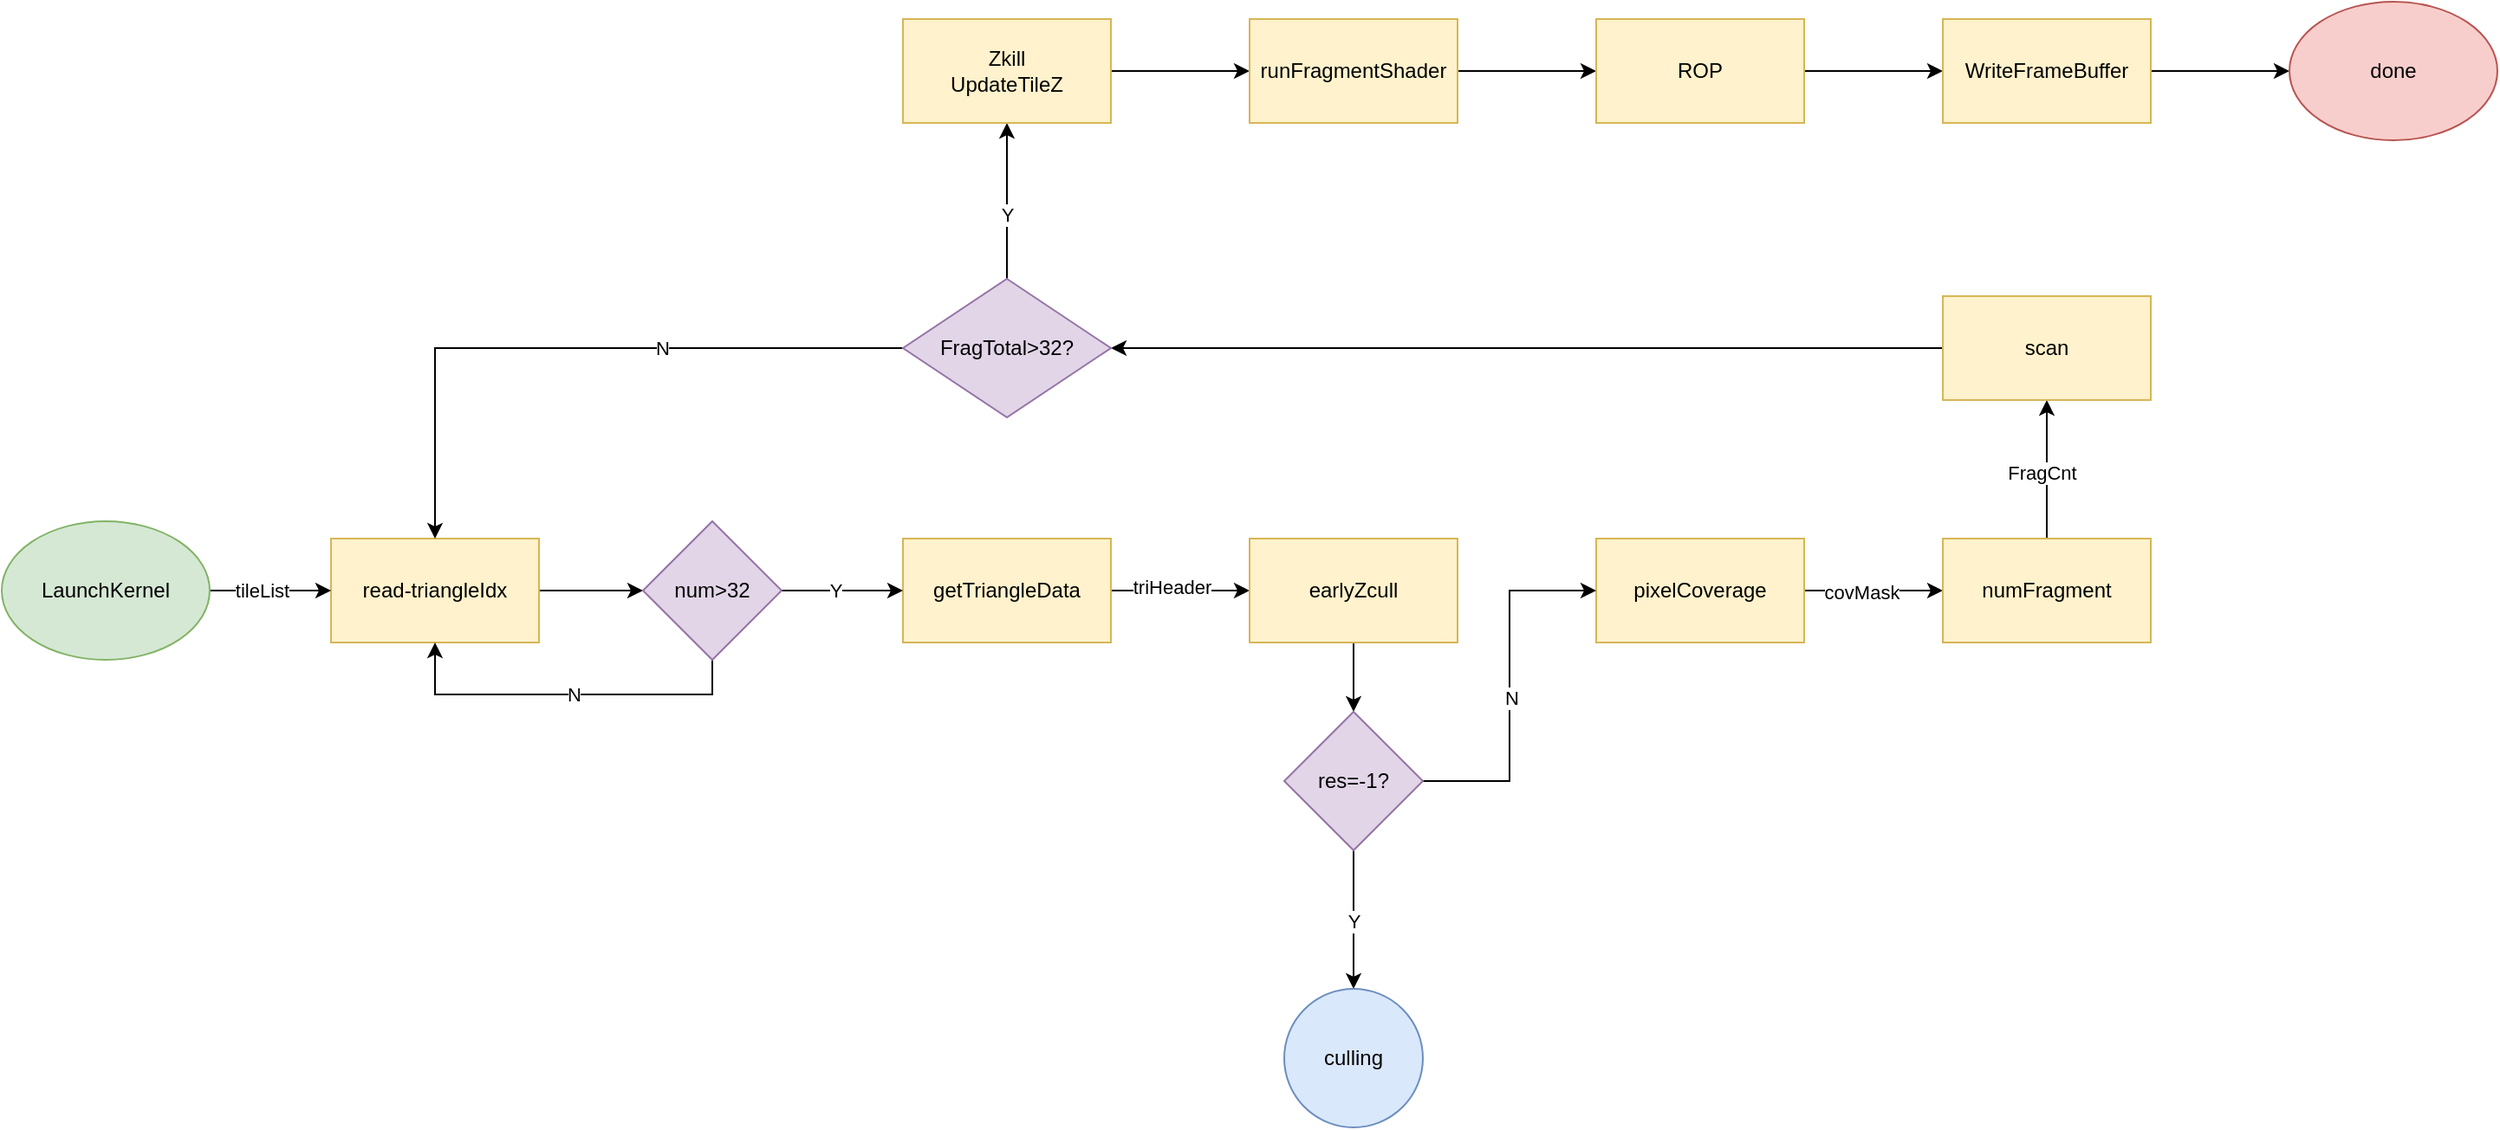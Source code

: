 <mxfile version="24.0.8" type="github">
  <diagram name="第 1 页" id="T6Q55vg58bslfouwRuF3">
    <mxGraphModel dx="1692" dy="1659" grid="1" gridSize="10" guides="1" tooltips="1" connect="1" arrows="1" fold="1" page="1" pageScale="1" pageWidth="827" pageHeight="1169" math="0" shadow="0">
      <root>
        <mxCell id="0" />
        <mxCell id="1" parent="0" />
        <mxCell id="O7zSQvzKoPBCbMSIORTm-7" value="" style="edgeStyle=orthogonalEdgeStyle;rounded=0;orthogonalLoop=1;jettySize=auto;html=1;" edge="1" parent="1" source="O7zSQvzKoPBCbMSIORTm-1" target="O7zSQvzKoPBCbMSIORTm-6">
          <mxGeometry relative="1" as="geometry" />
        </mxCell>
        <mxCell id="O7zSQvzKoPBCbMSIORTm-1" value="read-triangleIdx" style="rounded=0;whiteSpace=wrap;html=1;fillColor=#fff2cc;strokeColor=#d6b656;" vertex="1" parent="1">
          <mxGeometry y="240" width="120" height="60" as="geometry" />
        </mxCell>
        <mxCell id="O7zSQvzKoPBCbMSIORTm-14" value="" style="edgeStyle=orthogonalEdgeStyle;rounded=0;orthogonalLoop=1;jettySize=auto;html=1;" edge="1" parent="1" source="O7zSQvzKoPBCbMSIORTm-2" target="O7zSQvzKoPBCbMSIORTm-13">
          <mxGeometry relative="1" as="geometry" />
        </mxCell>
        <mxCell id="O7zSQvzKoPBCbMSIORTm-20" value="triHeader" style="edgeLabel;html=1;align=center;verticalAlign=middle;resizable=0;points=[];" vertex="1" connectable="0" parent="O7zSQvzKoPBCbMSIORTm-14">
          <mxGeometry x="-0.121" y="2" relative="1" as="geometry">
            <mxPoint as="offset" />
          </mxGeometry>
        </mxCell>
        <mxCell id="O7zSQvzKoPBCbMSIORTm-2" value="getTriangleData" style="rounded=0;whiteSpace=wrap;html=1;fillColor=#fff2cc;strokeColor=#d6b656;" vertex="1" parent="1">
          <mxGeometry x="330" y="240" width="120" height="60" as="geometry" />
        </mxCell>
        <mxCell id="O7zSQvzKoPBCbMSIORTm-8" style="edgeStyle=orthogonalEdgeStyle;rounded=0;orthogonalLoop=1;jettySize=auto;html=1;entryX=0.5;entryY=1;entryDx=0;entryDy=0;exitX=0.5;exitY=1;exitDx=0;exitDy=0;" edge="1" parent="1" source="O7zSQvzKoPBCbMSIORTm-6" target="O7zSQvzKoPBCbMSIORTm-1">
          <mxGeometry relative="1" as="geometry">
            <mxPoint x="250" y="320" as="sourcePoint" />
            <mxPoint x="90" y="350" as="targetPoint" />
          </mxGeometry>
        </mxCell>
        <mxCell id="O7zSQvzKoPBCbMSIORTm-10" value="N" style="edgeLabel;html=1;align=center;verticalAlign=middle;resizable=0;points=[];" vertex="1" connectable="0" parent="O7zSQvzKoPBCbMSIORTm-8">
          <mxGeometry x="0.051" y="-3" relative="1" as="geometry">
            <mxPoint x="10" y="3" as="offset" />
          </mxGeometry>
        </mxCell>
        <mxCell id="O7zSQvzKoPBCbMSIORTm-11" value="" style="edgeStyle=orthogonalEdgeStyle;rounded=0;orthogonalLoop=1;jettySize=auto;html=1;" edge="1" parent="1" source="O7zSQvzKoPBCbMSIORTm-6" target="O7zSQvzKoPBCbMSIORTm-2">
          <mxGeometry relative="1" as="geometry" />
        </mxCell>
        <mxCell id="O7zSQvzKoPBCbMSIORTm-12" value="Y" style="edgeLabel;html=1;align=center;verticalAlign=middle;resizable=0;points=[];" vertex="1" connectable="0" parent="O7zSQvzKoPBCbMSIORTm-11">
          <mxGeometry x="0.065" y="-1" relative="1" as="geometry">
            <mxPoint x="-7" y="-1" as="offset" />
          </mxGeometry>
        </mxCell>
        <mxCell id="O7zSQvzKoPBCbMSIORTm-6" value="num&amp;gt;32" style="rhombus;whiteSpace=wrap;html=1;rounded=0;fillColor=#e1d5e7;strokeColor=#9673a6;" vertex="1" parent="1">
          <mxGeometry x="180" y="230" width="80" height="80" as="geometry" />
        </mxCell>
        <mxCell id="O7zSQvzKoPBCbMSIORTm-19" value="" style="edgeStyle=orthogonalEdgeStyle;rounded=0;orthogonalLoop=1;jettySize=auto;html=1;" edge="1" parent="1" source="O7zSQvzKoPBCbMSIORTm-13" target="O7zSQvzKoPBCbMSIORTm-18">
          <mxGeometry relative="1" as="geometry" />
        </mxCell>
        <mxCell id="O7zSQvzKoPBCbMSIORTm-13" value="earlyZcull" style="rounded=0;whiteSpace=wrap;html=1;fillColor=#fff2cc;strokeColor=#d6b656;" vertex="1" parent="1">
          <mxGeometry x="530" y="240" width="120" height="60" as="geometry" />
        </mxCell>
        <mxCell id="O7zSQvzKoPBCbMSIORTm-27" value="" style="edgeStyle=orthogonalEdgeStyle;rounded=0;orthogonalLoop=1;jettySize=auto;html=1;" edge="1" parent="1" source="O7zSQvzKoPBCbMSIORTm-15" target="O7zSQvzKoPBCbMSIORTm-26">
          <mxGeometry relative="1" as="geometry" />
        </mxCell>
        <mxCell id="O7zSQvzKoPBCbMSIORTm-28" value="covMask" style="edgeLabel;html=1;align=center;verticalAlign=middle;resizable=0;points=[];" vertex="1" connectable="0" parent="O7zSQvzKoPBCbMSIORTm-27">
          <mxGeometry x="-0.172" y="-1" relative="1" as="geometry">
            <mxPoint as="offset" />
          </mxGeometry>
        </mxCell>
        <mxCell id="O7zSQvzKoPBCbMSIORTm-15" value="pixelCoverage" style="rounded=0;whiteSpace=wrap;html=1;fillColor=#fff2cc;strokeColor=#d6b656;" vertex="1" parent="1">
          <mxGeometry x="730" y="240" width="120" height="60" as="geometry" />
        </mxCell>
        <mxCell id="O7zSQvzKoPBCbMSIORTm-21" style="edgeStyle=orthogonalEdgeStyle;rounded=0;orthogonalLoop=1;jettySize=auto;html=1;entryX=0;entryY=0.5;entryDx=0;entryDy=0;" edge="1" parent="1" source="O7zSQvzKoPBCbMSIORTm-18" target="O7zSQvzKoPBCbMSIORTm-15">
          <mxGeometry relative="1" as="geometry">
            <mxPoint x="710" y="320" as="targetPoint" />
          </mxGeometry>
        </mxCell>
        <mxCell id="O7zSQvzKoPBCbMSIORTm-25" value="N" style="edgeLabel;html=1;align=center;verticalAlign=middle;resizable=0;points=[];" vertex="1" connectable="0" parent="O7zSQvzKoPBCbMSIORTm-21">
          <mxGeometry x="-0.064" y="-1" relative="1" as="geometry">
            <mxPoint as="offset" />
          </mxGeometry>
        </mxCell>
        <mxCell id="O7zSQvzKoPBCbMSIORTm-23" value="" style="edgeStyle=orthogonalEdgeStyle;rounded=0;orthogonalLoop=1;jettySize=auto;html=1;" edge="1" parent="1" source="O7zSQvzKoPBCbMSIORTm-18" target="O7zSQvzKoPBCbMSIORTm-22">
          <mxGeometry relative="1" as="geometry" />
        </mxCell>
        <mxCell id="O7zSQvzKoPBCbMSIORTm-24" value="Y" style="edgeLabel;html=1;align=center;verticalAlign=middle;resizable=0;points=[];" vertex="1" connectable="0" parent="O7zSQvzKoPBCbMSIORTm-23">
          <mxGeometry x="0.007" relative="1" as="geometry">
            <mxPoint as="offset" />
          </mxGeometry>
        </mxCell>
        <mxCell id="O7zSQvzKoPBCbMSIORTm-18" value="res=-1?" style="rhombus;whiteSpace=wrap;html=1;rounded=0;fillColor=#e1d5e7;strokeColor=#9673a6;" vertex="1" parent="1">
          <mxGeometry x="550" y="340" width="80" height="80" as="geometry" />
        </mxCell>
        <mxCell id="O7zSQvzKoPBCbMSIORTm-22" value="culling" style="ellipse;whiteSpace=wrap;html=1;rounded=0;fillColor=#dae8fc;strokeColor=#6c8ebf;" vertex="1" parent="1">
          <mxGeometry x="550" y="500" width="80" height="80" as="geometry" />
        </mxCell>
        <mxCell id="O7zSQvzKoPBCbMSIORTm-30" value="" style="edgeStyle=orthogonalEdgeStyle;rounded=0;orthogonalLoop=1;jettySize=auto;html=1;" edge="1" parent="1" source="O7zSQvzKoPBCbMSIORTm-26" target="O7zSQvzKoPBCbMSIORTm-29">
          <mxGeometry relative="1" as="geometry" />
        </mxCell>
        <mxCell id="O7zSQvzKoPBCbMSIORTm-31" value="FragCnt" style="edgeLabel;html=1;align=center;verticalAlign=middle;resizable=0;points=[];" vertex="1" connectable="0" parent="O7zSQvzKoPBCbMSIORTm-30">
          <mxGeometry x="-0.053" y="3" relative="1" as="geometry">
            <mxPoint as="offset" />
          </mxGeometry>
        </mxCell>
        <mxCell id="O7zSQvzKoPBCbMSIORTm-26" value="numFragment" style="rounded=0;whiteSpace=wrap;html=1;fillColor=#fff2cc;strokeColor=#d6b656;" vertex="1" parent="1">
          <mxGeometry x="930" y="240" width="120" height="60" as="geometry" />
        </mxCell>
        <mxCell id="O7zSQvzKoPBCbMSIORTm-34" value="" style="edgeStyle=orthogonalEdgeStyle;rounded=0;orthogonalLoop=1;jettySize=auto;html=1;" edge="1" parent="1" source="O7zSQvzKoPBCbMSIORTm-29" target="O7zSQvzKoPBCbMSIORTm-33">
          <mxGeometry relative="1" as="geometry" />
        </mxCell>
        <mxCell id="O7zSQvzKoPBCbMSIORTm-29" value="scan" style="rounded=0;whiteSpace=wrap;html=1;fillColor=#fff2cc;strokeColor=#d6b656;" vertex="1" parent="1">
          <mxGeometry x="930" y="100" width="120" height="60" as="geometry" />
        </mxCell>
        <mxCell id="O7zSQvzKoPBCbMSIORTm-35" style="edgeStyle=orthogonalEdgeStyle;rounded=0;orthogonalLoop=1;jettySize=auto;html=1;entryX=0.5;entryY=0;entryDx=0;entryDy=0;" edge="1" parent="1" source="O7zSQvzKoPBCbMSIORTm-33" target="O7zSQvzKoPBCbMSIORTm-1">
          <mxGeometry relative="1" as="geometry" />
        </mxCell>
        <mxCell id="O7zSQvzKoPBCbMSIORTm-37" value="N" style="edgeLabel;html=1;align=center;verticalAlign=middle;resizable=0;points=[];" vertex="1" connectable="0" parent="O7zSQvzKoPBCbMSIORTm-35">
          <mxGeometry x="-0.269" relative="1" as="geometry">
            <mxPoint as="offset" />
          </mxGeometry>
        </mxCell>
        <mxCell id="O7zSQvzKoPBCbMSIORTm-39" value="" style="edgeStyle=orthogonalEdgeStyle;rounded=0;orthogonalLoop=1;jettySize=auto;html=1;" edge="1" parent="1" source="O7zSQvzKoPBCbMSIORTm-33" target="O7zSQvzKoPBCbMSIORTm-38">
          <mxGeometry relative="1" as="geometry" />
        </mxCell>
        <mxCell id="O7zSQvzKoPBCbMSIORTm-52" value="Y" style="edgeLabel;html=1;align=center;verticalAlign=middle;resizable=0;points=[];" vertex="1" connectable="0" parent="O7zSQvzKoPBCbMSIORTm-39">
          <mxGeometry x="-0.178" y="-1" relative="1" as="geometry">
            <mxPoint x="-1" as="offset" />
          </mxGeometry>
        </mxCell>
        <mxCell id="O7zSQvzKoPBCbMSIORTm-33" value="FragTotal&amp;gt;32?" style="rhombus;whiteSpace=wrap;html=1;rounded=0;fillColor=#e1d5e7;strokeColor=#9673a6;" vertex="1" parent="1">
          <mxGeometry x="330" y="90" width="120" height="80" as="geometry" />
        </mxCell>
        <mxCell id="O7zSQvzKoPBCbMSIORTm-43" value="" style="edgeStyle=orthogonalEdgeStyle;rounded=0;orthogonalLoop=1;jettySize=auto;html=1;" edge="1" parent="1" source="O7zSQvzKoPBCbMSIORTm-38" target="O7zSQvzKoPBCbMSIORTm-42">
          <mxGeometry relative="1" as="geometry" />
        </mxCell>
        <mxCell id="O7zSQvzKoPBCbMSIORTm-38" value="Zkill&lt;div&gt;UpdateTileZ&lt;/div&gt;" style="whiteSpace=wrap;html=1;rounded=0;fillColor=#fff2cc;strokeColor=#d6b656;" vertex="1" parent="1">
          <mxGeometry x="330" y="-60" width="120" height="60" as="geometry" />
        </mxCell>
        <mxCell id="O7zSQvzKoPBCbMSIORTm-45" value="" style="edgeStyle=orthogonalEdgeStyle;rounded=0;orthogonalLoop=1;jettySize=auto;html=1;" edge="1" parent="1" source="O7zSQvzKoPBCbMSIORTm-42" target="O7zSQvzKoPBCbMSIORTm-44">
          <mxGeometry relative="1" as="geometry" />
        </mxCell>
        <mxCell id="O7zSQvzKoPBCbMSIORTm-42" value="runFragmentShader" style="whiteSpace=wrap;html=1;rounded=0;fillColor=#fff2cc;strokeColor=#d6b656;" vertex="1" parent="1">
          <mxGeometry x="530" y="-60" width="120" height="60" as="geometry" />
        </mxCell>
        <mxCell id="O7zSQvzKoPBCbMSIORTm-47" value="" style="edgeStyle=orthogonalEdgeStyle;rounded=0;orthogonalLoop=1;jettySize=auto;html=1;" edge="1" parent="1" source="O7zSQvzKoPBCbMSIORTm-44" target="O7zSQvzKoPBCbMSIORTm-46">
          <mxGeometry relative="1" as="geometry" />
        </mxCell>
        <mxCell id="O7zSQvzKoPBCbMSIORTm-44" value="ROP" style="whiteSpace=wrap;html=1;rounded=0;fillColor=#fff2cc;strokeColor=#d6b656;" vertex="1" parent="1">
          <mxGeometry x="730" y="-60" width="120" height="60" as="geometry" />
        </mxCell>
        <mxCell id="O7zSQvzKoPBCbMSIORTm-51" value="" style="edgeStyle=orthogonalEdgeStyle;rounded=0;orthogonalLoop=1;jettySize=auto;html=1;" edge="1" parent="1" source="O7zSQvzKoPBCbMSIORTm-46" target="O7zSQvzKoPBCbMSIORTm-50">
          <mxGeometry relative="1" as="geometry" />
        </mxCell>
        <mxCell id="O7zSQvzKoPBCbMSIORTm-46" value="WriteFrameBuffer" style="whiteSpace=wrap;html=1;rounded=0;fillColor=#fff2cc;strokeColor=#d6b656;" vertex="1" parent="1">
          <mxGeometry x="930" y="-60" width="120" height="60" as="geometry" />
        </mxCell>
        <mxCell id="O7zSQvzKoPBCbMSIORTm-49" value="" style="edgeStyle=orthogonalEdgeStyle;rounded=0;orthogonalLoop=1;jettySize=auto;html=1;" edge="1" parent="1" source="O7zSQvzKoPBCbMSIORTm-48" target="O7zSQvzKoPBCbMSIORTm-1">
          <mxGeometry relative="1" as="geometry" />
        </mxCell>
        <mxCell id="O7zSQvzKoPBCbMSIORTm-57" value="tileList" style="edgeLabel;html=1;align=center;verticalAlign=middle;resizable=0;points=[];" vertex="1" connectable="0" parent="O7zSQvzKoPBCbMSIORTm-49">
          <mxGeometry x="0.217" y="-2" relative="1" as="geometry">
            <mxPoint x="-13" y="-2" as="offset" />
          </mxGeometry>
        </mxCell>
        <mxCell id="O7zSQvzKoPBCbMSIORTm-48" value="LaunchKernel" style="ellipse;whiteSpace=wrap;html=1;fillColor=#d5e8d4;strokeColor=#82b366;" vertex="1" parent="1">
          <mxGeometry x="-190" y="230" width="120" height="80" as="geometry" />
        </mxCell>
        <mxCell id="O7zSQvzKoPBCbMSIORTm-50" value="done" style="ellipse;whiteSpace=wrap;html=1;fillColor=#f8cecc;strokeColor=#b85450;" vertex="1" parent="1">
          <mxGeometry x="1130" y="-70" width="120" height="80" as="geometry" />
        </mxCell>
      </root>
    </mxGraphModel>
  </diagram>
</mxfile>
